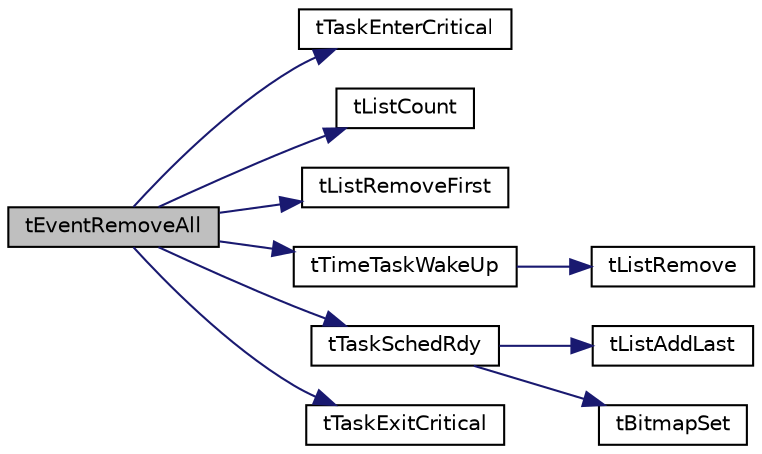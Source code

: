 digraph "tEventRemoveAll"
{
  edge [fontname="Helvetica",fontsize="10",labelfontname="Helvetica",labelfontsize="10"];
  node [fontname="Helvetica",fontsize="10",shape=record];
  rankdir="LR";
  Node3 [label="tEventRemoveAll",height=0.2,width=0.4,color="black", fillcolor="grey75", style="filled", fontcolor="black"];
  Node3 -> Node4 [color="midnightblue",fontsize="10",style="solid",fontname="Helvetica"];
  Node4 [label="tTaskEnterCritical",height=0.2,width=0.4,color="black", fillcolor="white", style="filled",URL="$tiny_o_s_8h.html#a16e475be7fbd0f261644dcfd819329aa"];
  Node3 -> Node5 [color="midnightblue",fontsize="10",style="solid",fontname="Helvetica"];
  Node5 [label="tListCount",height=0.2,width=0.4,color="black", fillcolor="white", style="filled",URL="$group___xE5_x8F_x8C_xE5_x90_x91_xE9_x93_xBE_xE8_xA1_xA8.html#gad01c0c24187a334e78e7ba6d677306cb"];
  Node3 -> Node6 [color="midnightblue",fontsize="10",style="solid",fontname="Helvetica"];
  Node6 [label="tListRemoveFirst",height=0.2,width=0.4,color="black", fillcolor="white", style="filled",URL="$group___xE5_x8F_x8C_xE5_x90_x91_xE9_x93_xBE_xE8_xA1_xA8.html#gaf2dc8b31ed5ec5aac0b7bebc21448a78"];
  Node3 -> Node7 [color="midnightblue",fontsize="10",style="solid",fontname="Helvetica"];
  Node7 [label="tTimeTaskWakeUp",height=0.2,width=0.4,color="black", fillcolor="white", style="filled",URL="$t_core_8c.html#a5086649a1a0f0337850b059e6d28807e",tooltip="将延时的任务从延时队列中唤醒 "];
  Node7 -> Node8 [color="midnightblue",fontsize="10",style="solid",fontname="Helvetica"];
  Node8 [label="tListRemove",height=0.2,width=0.4,color="black", fillcolor="white", style="filled",URL="$group___xE5_x8F_x8C_xE5_x90_x91_xE9_x93_xBE_xE8_xA1_xA8.html#ga58e2fef327c5254062441ec2f8a101a6"];
  Node3 -> Node9 [color="midnightblue",fontsize="10",style="solid",fontname="Helvetica"];
  Node9 [label="tTaskSchedRdy",height=0.2,width=0.4,color="black", fillcolor="white", style="filled",URL="$t_core_8c.html#ab7c2dfbda696e43a8c35ab97731837a0",tooltip="将任务设置为就绪状态 "];
  Node9 -> Node10 [color="midnightblue",fontsize="10",style="solid",fontname="Helvetica"];
  Node10 [label="tListAddLast",height=0.2,width=0.4,color="black", fillcolor="white", style="filled",URL="$group___xE5_x8F_x8C_xE5_x90_x91_xE9_x93_xBE_xE8_xA1_xA8.html#ga6278d548e9b37d514acbebc25617f1b6"];
  Node9 -> Node11 [color="midnightblue",fontsize="10",style="solid",fontname="Helvetica"];
  Node11 [label="tBitmapSet",height=0.2,width=0.4,color="black", fillcolor="white", style="filled",URL="$group___xE4_xBD_x8D_xE5_x9B_xBE_xE7_xBB_x93_xE6_x9E_x84.html#ga77e6ff906f4751ea7f055562b94cad54"];
  Node3 -> Node12 [color="midnightblue",fontsize="10",style="solid",fontname="Helvetica"];
  Node12 [label="tTaskExitCritical",height=0.2,width=0.4,color="black", fillcolor="white", style="filled",URL="$tiny_o_s_8h.html#a21b4efbc4cb710d7d0e71678d2b13e53"];
}
